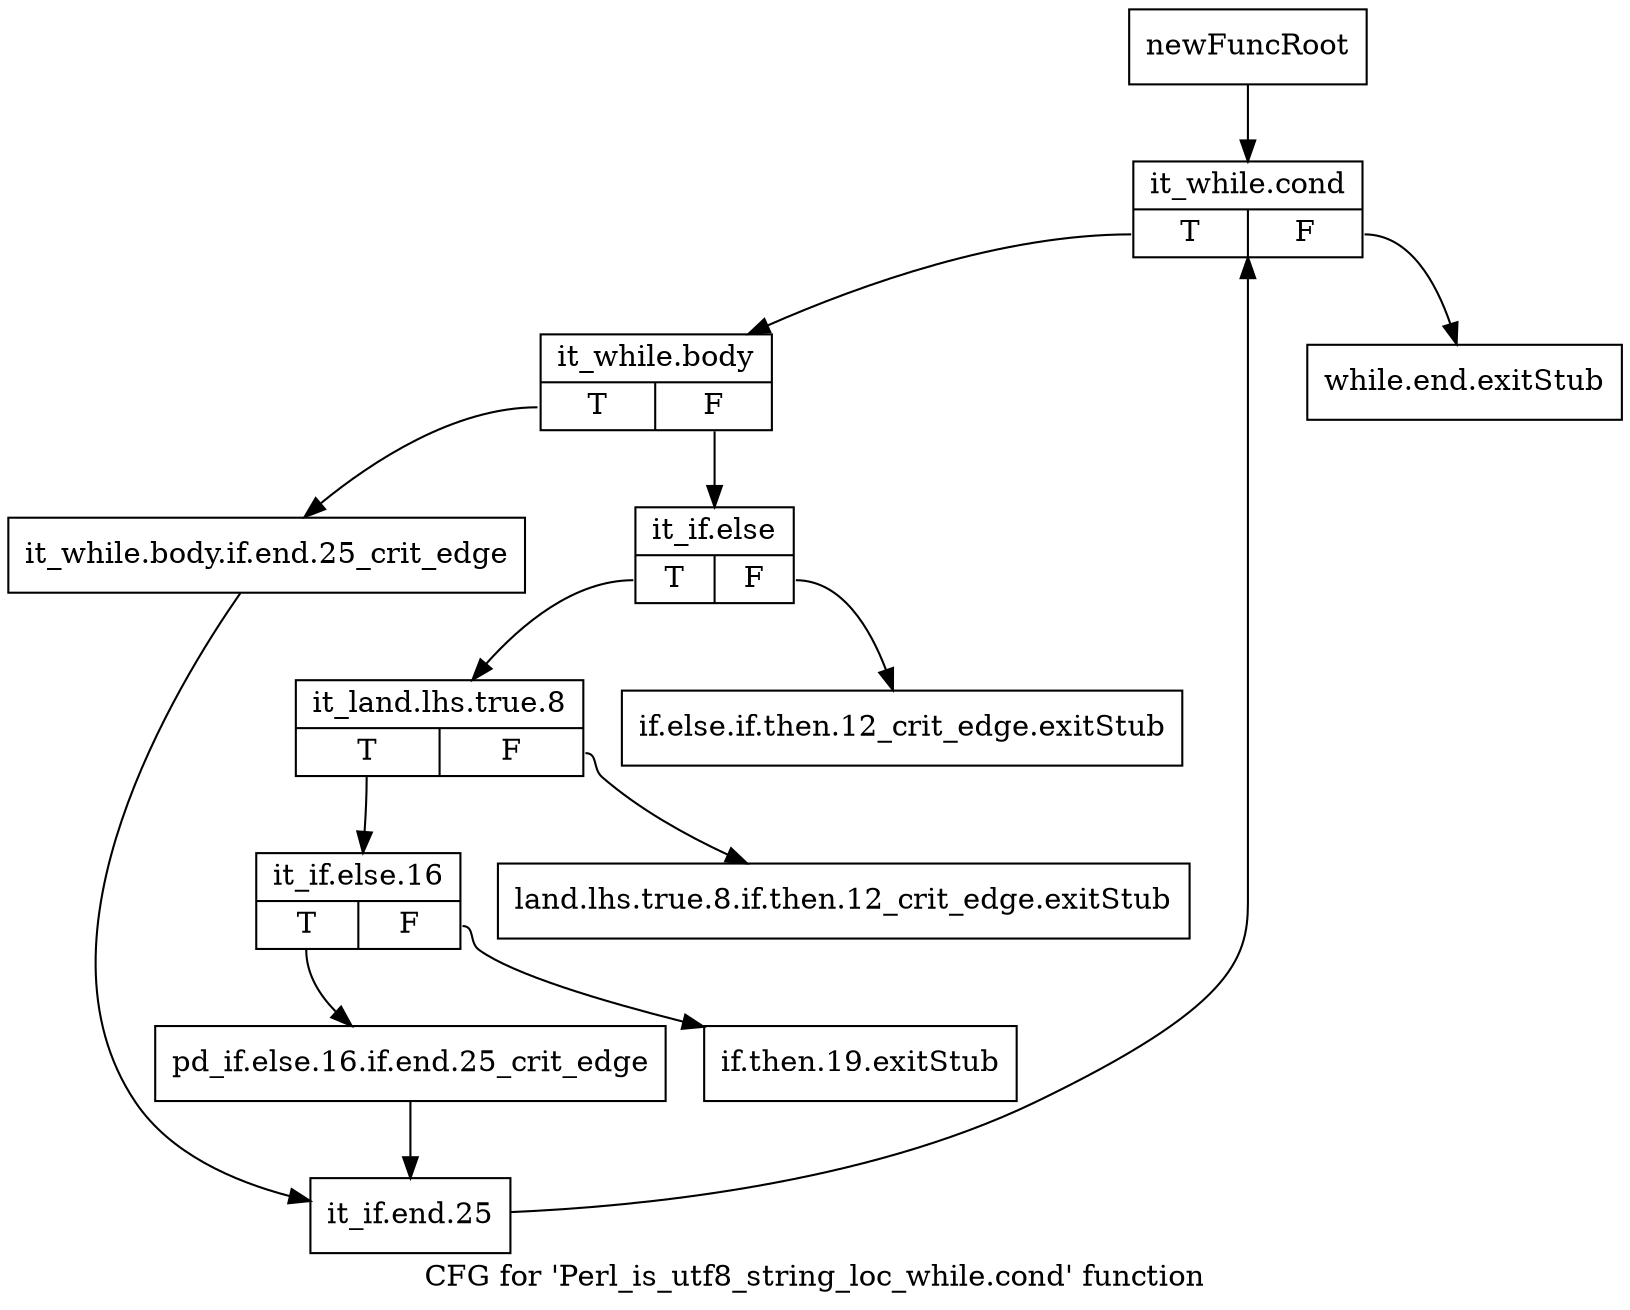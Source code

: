 digraph "CFG for 'Perl_is_utf8_string_loc_while.cond' function" {
	label="CFG for 'Perl_is_utf8_string_loc_while.cond' function";

	Node0x57d6890 [shape=record,label="{newFuncRoot}"];
	Node0x57d6890 -> Node0x57d6e90;
	Node0x57d6d50 [shape=record,label="{while.end.exitStub}"];
	Node0x57d6da0 [shape=record,label="{if.else.if.then.12_crit_edge.exitStub}"];
	Node0x57d6df0 [shape=record,label="{land.lhs.true.8.if.then.12_crit_edge.exitStub}"];
	Node0x57d6e40 [shape=record,label="{if.then.19.exitStub}"];
	Node0x57d6e90 [shape=record,label="{it_while.cond|{<s0>T|<s1>F}}"];
	Node0x57d6e90:s0 -> Node0x57d6ee0;
	Node0x57d6e90:s1 -> Node0x57d6d50;
	Node0x57d6ee0 [shape=record,label="{it_while.body|{<s0>T|<s1>F}}"];
	Node0x57d6ee0:s0 -> Node0x57d7070;
	Node0x57d6ee0:s1 -> Node0x57d6f30;
	Node0x57d6f30 [shape=record,label="{it_if.else|{<s0>T|<s1>F}}"];
	Node0x57d6f30:s0 -> Node0x57d6f80;
	Node0x57d6f30:s1 -> Node0x57d6da0;
	Node0x57d6f80 [shape=record,label="{it_land.lhs.true.8|{<s0>T|<s1>F}}"];
	Node0x57d6f80:s0 -> Node0x57d6fd0;
	Node0x57d6f80:s1 -> Node0x57d6df0;
	Node0x57d6fd0 [shape=record,label="{it_if.else.16|{<s0>T|<s1>F}}"];
	Node0x57d6fd0:s0 -> Node0x57d7020;
	Node0x57d6fd0:s1 -> Node0x57d6e40;
	Node0x57d7020 [shape=record,label="{pd_if.else.16.if.end.25_crit_edge}"];
	Node0x57d7020 -> Node0x57d70c0;
	Node0x57d7070 [shape=record,label="{it_while.body.if.end.25_crit_edge}"];
	Node0x57d7070 -> Node0x57d70c0;
	Node0x57d70c0 [shape=record,label="{it_if.end.25}"];
	Node0x57d70c0 -> Node0x57d6e90;
}
